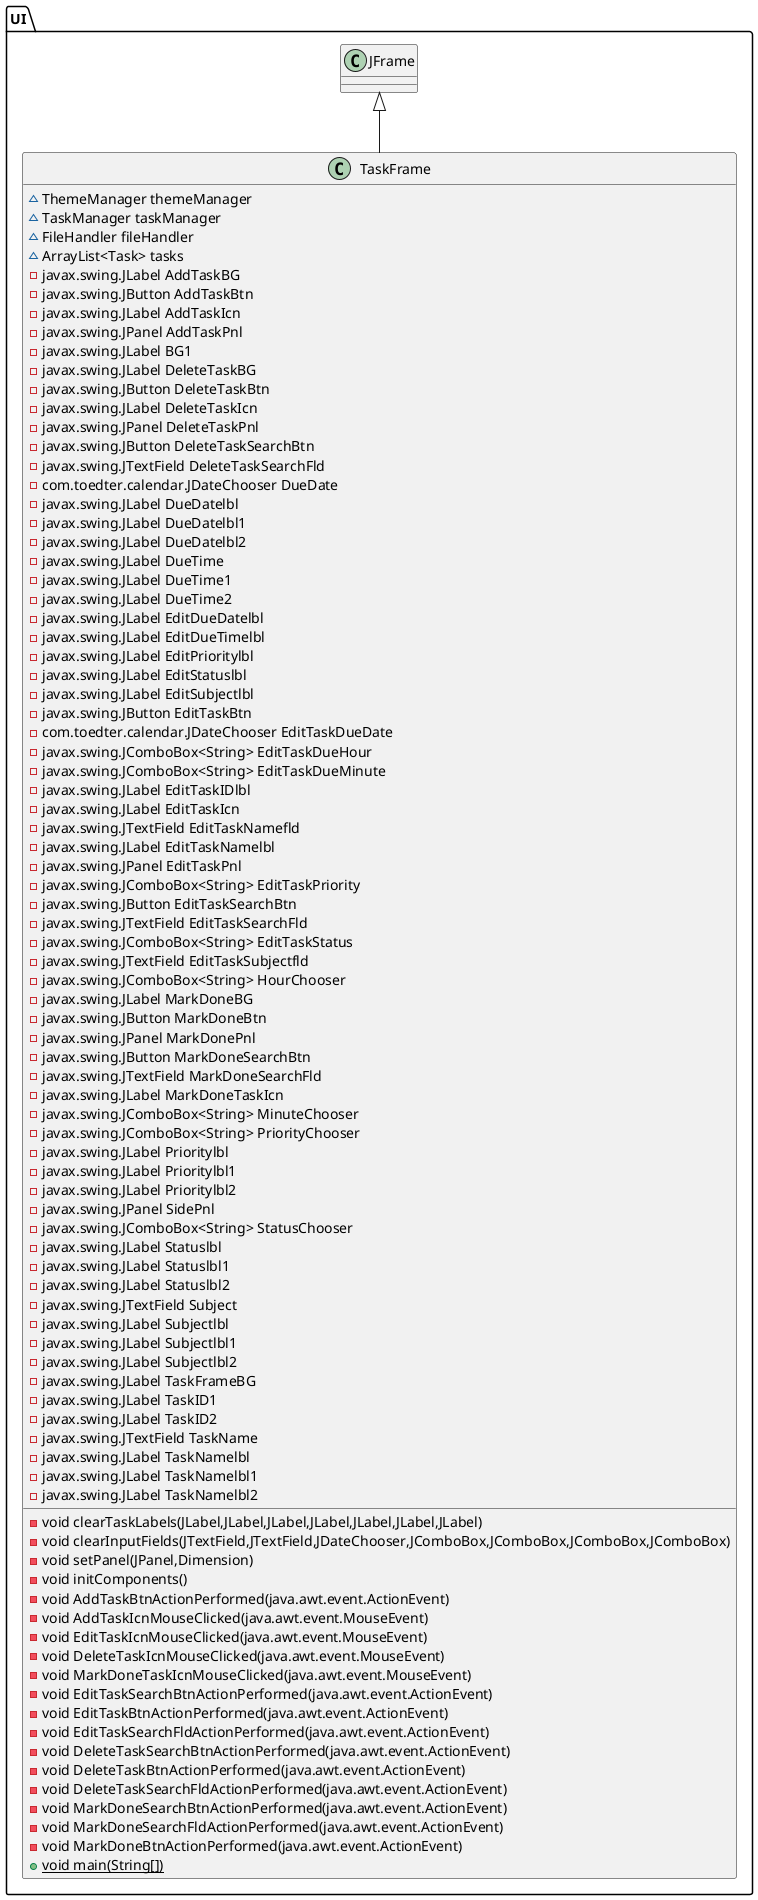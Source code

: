 @startuml
class UI.TaskFrame {
~ ThemeManager themeManager
~ TaskManager taskManager
~ FileHandler fileHandler
~ ArrayList<Task> tasks
- javax.swing.JLabel AddTaskBG
- javax.swing.JButton AddTaskBtn
- javax.swing.JLabel AddTaskIcn
- javax.swing.JPanel AddTaskPnl
- javax.swing.JLabel BG1
- javax.swing.JLabel DeleteTaskBG
- javax.swing.JButton DeleteTaskBtn
- javax.swing.JLabel DeleteTaskIcn
- javax.swing.JPanel DeleteTaskPnl
- javax.swing.JButton DeleteTaskSearchBtn
- javax.swing.JTextField DeleteTaskSearchFld
- com.toedter.calendar.JDateChooser DueDate
- javax.swing.JLabel DueDatelbl
- javax.swing.JLabel DueDatelbl1
- javax.swing.JLabel DueDatelbl2
- javax.swing.JLabel DueTime
- javax.swing.JLabel DueTime1
- javax.swing.JLabel DueTime2
- javax.swing.JLabel EditDueDatelbl
- javax.swing.JLabel EditDueTimelbl
- javax.swing.JLabel EditPrioritylbl
- javax.swing.JLabel EditStatuslbl
- javax.swing.JLabel EditSubjectlbl
- javax.swing.JButton EditTaskBtn
- com.toedter.calendar.JDateChooser EditTaskDueDate
- javax.swing.JComboBox<String> EditTaskDueHour
- javax.swing.JComboBox<String> EditTaskDueMinute
- javax.swing.JLabel EditTaskIDlbl
- javax.swing.JLabel EditTaskIcn
- javax.swing.JTextField EditTaskNamefld
- javax.swing.JLabel EditTaskNamelbl
- javax.swing.JPanel EditTaskPnl
- javax.swing.JComboBox<String> EditTaskPriority
- javax.swing.JButton EditTaskSearchBtn
- javax.swing.JTextField EditTaskSearchFld
- javax.swing.JComboBox<String> EditTaskStatus
- javax.swing.JTextField EditTaskSubjectfld
- javax.swing.JComboBox<String> HourChooser
- javax.swing.JLabel MarkDoneBG
- javax.swing.JButton MarkDoneBtn
- javax.swing.JPanel MarkDonePnl
- javax.swing.JButton MarkDoneSearchBtn
- javax.swing.JTextField MarkDoneSearchFld
- javax.swing.JLabel MarkDoneTaskIcn
- javax.swing.JComboBox<String> MinuteChooser
- javax.swing.JComboBox<String> PriorityChooser
- javax.swing.JLabel Prioritylbl
- javax.swing.JLabel Prioritylbl1
- javax.swing.JLabel Prioritylbl2
- javax.swing.JPanel SidePnl
- javax.swing.JComboBox<String> StatusChooser
- javax.swing.JLabel Statuslbl
- javax.swing.JLabel Statuslbl1
- javax.swing.JLabel Statuslbl2
- javax.swing.JTextField Subject
- javax.swing.JLabel Subjectlbl
- javax.swing.JLabel Subjectlbl1
- javax.swing.JLabel Subjectlbl2
- javax.swing.JLabel TaskFrameBG
- javax.swing.JLabel TaskID1
- javax.swing.JLabel TaskID2
- javax.swing.JTextField TaskName
- javax.swing.JLabel TaskNamelbl
- javax.swing.JLabel TaskNamelbl1
- javax.swing.JLabel TaskNamelbl2
- void clearTaskLabels(JLabel,JLabel,JLabel,JLabel,JLabel,JLabel,JLabel)
- void clearInputFields(JTextField,JTextField,JDateChooser,JComboBox,JComboBox,JComboBox,JComboBox)
- void setPanel(JPanel,Dimension)
- void initComponents()
- void AddTaskBtnActionPerformed(java.awt.event.ActionEvent)
- void AddTaskIcnMouseClicked(java.awt.event.MouseEvent)
- void EditTaskIcnMouseClicked(java.awt.event.MouseEvent)
- void DeleteTaskIcnMouseClicked(java.awt.event.MouseEvent)
- void MarkDoneTaskIcnMouseClicked(java.awt.event.MouseEvent)
- void EditTaskSearchBtnActionPerformed(java.awt.event.ActionEvent)
- void EditTaskBtnActionPerformed(java.awt.event.ActionEvent)
- void EditTaskSearchFldActionPerformed(java.awt.event.ActionEvent)
- void DeleteTaskSearchBtnActionPerformed(java.awt.event.ActionEvent)
- void DeleteTaskBtnActionPerformed(java.awt.event.ActionEvent)
- void DeleteTaskSearchFldActionPerformed(java.awt.event.ActionEvent)
- void MarkDoneSearchBtnActionPerformed(java.awt.event.ActionEvent)
- void MarkDoneSearchFldActionPerformed(java.awt.event.ActionEvent)
- void MarkDoneBtnActionPerformed(java.awt.event.ActionEvent)
+ {static} void main(String[])
}




UI.JFrame <|-- UI.TaskFrame
@enduml
